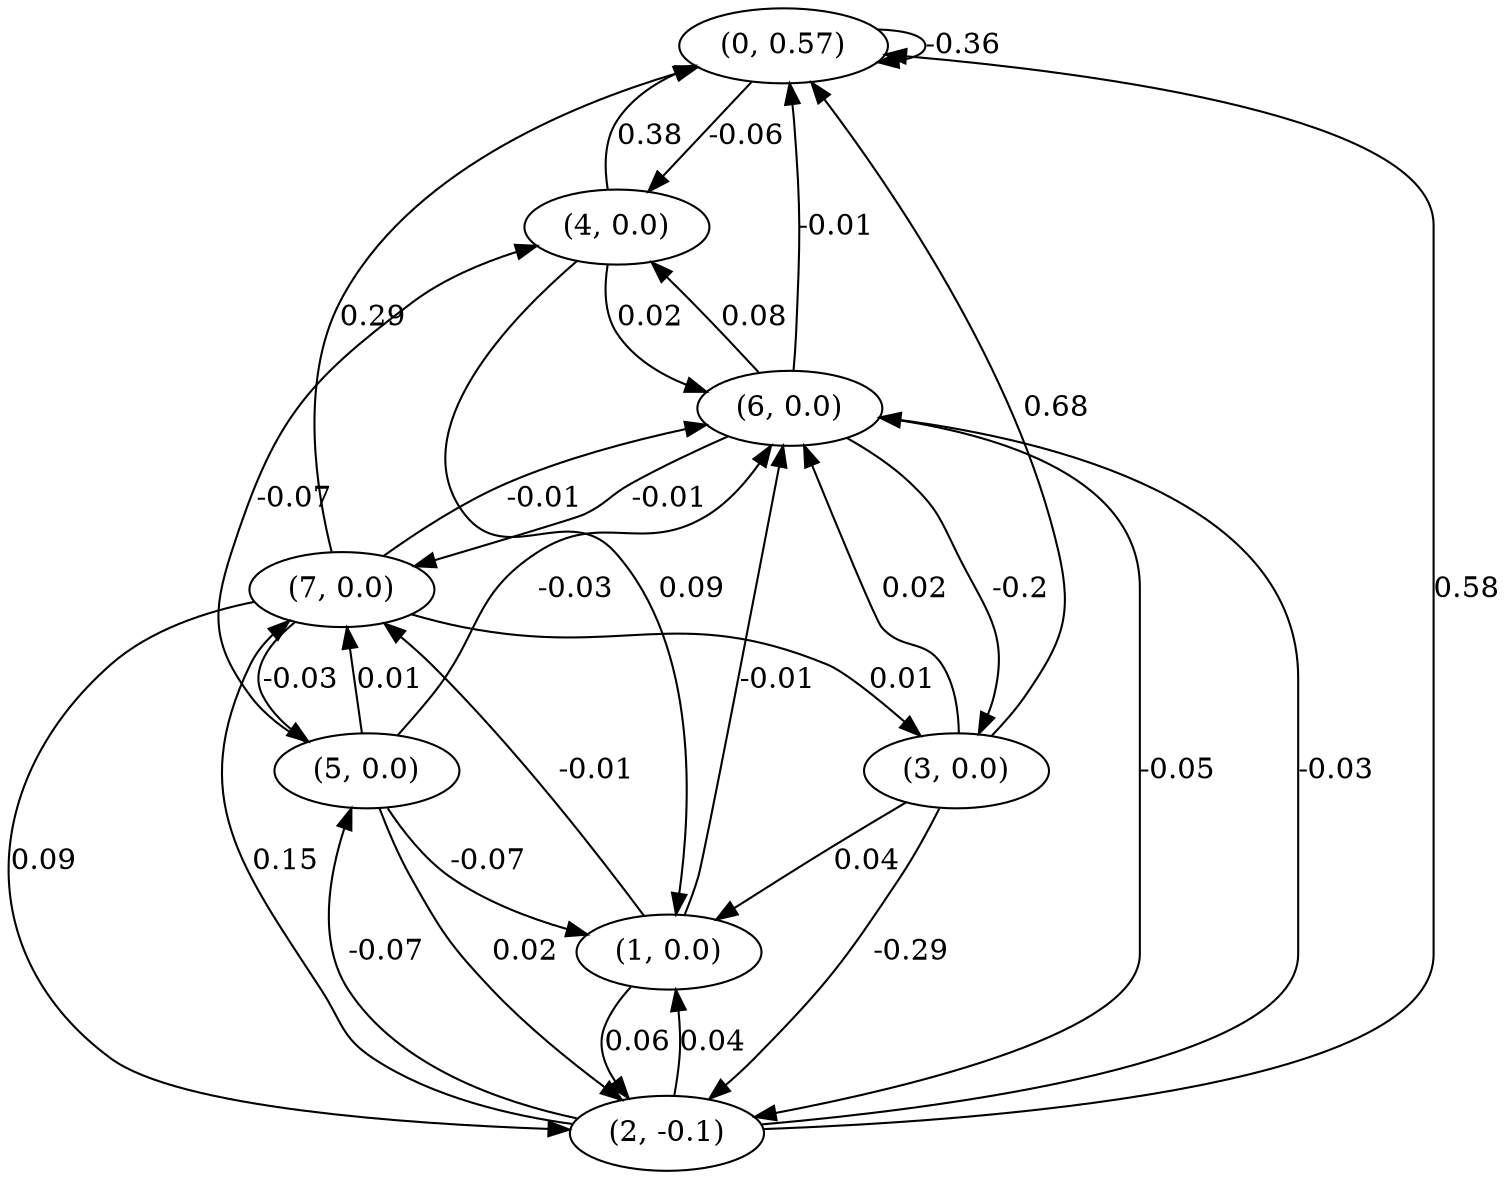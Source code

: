 digraph {
    0 [ label = "(0, 0.57)" ]
    1 [ label = "(1, 0.0)" ]
    2 [ label = "(2, -0.1)" ]
    3 [ label = "(3, 0.0)" ]
    4 [ label = "(4, 0.0)" ]
    5 [ label = "(5, 0.0)" ]
    6 [ label = "(6, 0.0)" ]
    7 [ label = "(7, 0.0)" ]
    0 -> 0 [ label = "-0.36" ]
    2 -> 0 [ label = "0.58" ]
    3 -> 0 [ label = "0.68" ]
    4 -> 0 [ label = "0.38" ]
    6 -> 0 [ label = "-0.01" ]
    7 -> 0 [ label = "0.29" ]
    2 -> 1 [ label = "0.04" ]
    3 -> 1 [ label = "0.04" ]
    4 -> 1 [ label = "0.09" ]
    5 -> 1 [ label = "-0.07" ]
    1 -> 2 [ label = "0.06" ]
    3 -> 2 [ label = "-0.29" ]
    5 -> 2 [ label = "0.02" ]
    6 -> 2 [ label = "-0.05" ]
    7 -> 2 [ label = "0.09" ]
    6 -> 3 [ label = "-0.2" ]
    7 -> 3 [ label = "0.01" ]
    0 -> 4 [ label = "-0.06" ]
    5 -> 4 [ label = "-0.07" ]
    6 -> 4 [ label = "0.08" ]
    2 -> 5 [ label = "-0.07" ]
    7 -> 5 [ label = "-0.03" ]
    1 -> 6 [ label = "-0.01" ]
    2 -> 6 [ label = "-0.03" ]
    3 -> 6 [ label = "0.02" ]
    4 -> 6 [ label = "0.02" ]
    5 -> 6 [ label = "-0.03" ]
    7 -> 6 [ label = "-0.01" ]
    1 -> 7 [ label = "-0.01" ]
    2 -> 7 [ label = "0.15" ]
    5 -> 7 [ label = "0.01" ]
    6 -> 7 [ label = "-0.01" ]
}


